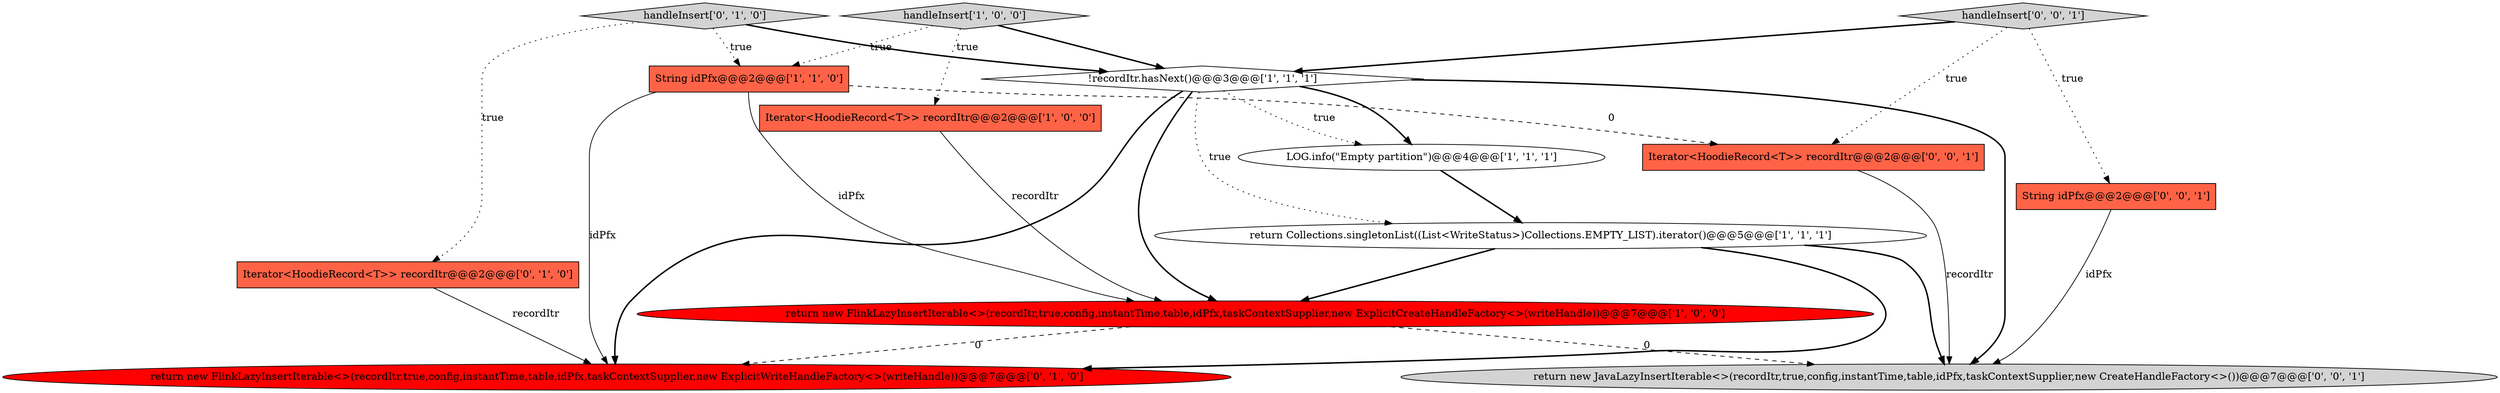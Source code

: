 digraph {
4 [style = filled, label = "handleInsert['1', '0', '0']", fillcolor = lightgray, shape = diamond image = "AAA0AAABBB1BBB"];
10 [style = filled, label = "String idPfx@@@2@@@['0', '0', '1']", fillcolor = tomato, shape = box image = "AAA0AAABBB3BBB"];
11 [style = filled, label = "Iterator<HoodieRecord<T>> recordItr@@@2@@@['0', '0', '1']", fillcolor = tomato, shape = box image = "AAA0AAABBB3BBB"];
0 [style = filled, label = "Iterator<HoodieRecord<T>> recordItr@@@2@@@['1', '0', '0']", fillcolor = tomato, shape = box image = "AAA0AAABBB1BBB"];
12 [style = filled, label = "handleInsert['0', '0', '1']", fillcolor = lightgray, shape = diamond image = "AAA0AAABBB3BBB"];
3 [style = filled, label = "!recordItr.hasNext()@@@3@@@['1', '1', '1']", fillcolor = white, shape = diamond image = "AAA0AAABBB1BBB"];
5 [style = filled, label = "LOG.info(\"Empty partition\")@@@4@@@['1', '1', '1']", fillcolor = white, shape = ellipse image = "AAA0AAABBB1BBB"];
7 [style = filled, label = "Iterator<HoodieRecord<T>> recordItr@@@2@@@['0', '1', '0']", fillcolor = tomato, shape = box image = "AAA0AAABBB2BBB"];
6 [style = filled, label = "return Collections.singletonList((List<WriteStatus>)Collections.EMPTY_LIST).iterator()@@@5@@@['1', '1', '1']", fillcolor = white, shape = ellipse image = "AAA0AAABBB1BBB"];
8 [style = filled, label = "handleInsert['0', '1', '0']", fillcolor = lightgray, shape = diamond image = "AAA0AAABBB2BBB"];
2 [style = filled, label = "String idPfx@@@2@@@['1', '1', '0']", fillcolor = tomato, shape = box image = "AAA0AAABBB1BBB"];
9 [style = filled, label = "return new FlinkLazyInsertIterable<>(recordItr,true,config,instantTime,table,idPfx,taskContextSupplier,new ExplicitWriteHandleFactory<>(writeHandle))@@@7@@@['0', '1', '0']", fillcolor = red, shape = ellipse image = "AAA1AAABBB2BBB"];
1 [style = filled, label = "return new FlinkLazyInsertIterable<>(recordItr,true,config,instantTime,table,idPfx,taskContextSupplier,new ExplicitCreateHandleFactory<>(writeHandle))@@@7@@@['1', '0', '0']", fillcolor = red, shape = ellipse image = "AAA1AAABBB1BBB"];
13 [style = filled, label = "return new JavaLazyInsertIterable<>(recordItr,true,config,instantTime,table,idPfx,taskContextSupplier,new CreateHandleFactory<>())@@@7@@@['0', '0', '1']", fillcolor = lightgray, shape = ellipse image = "AAA0AAABBB3BBB"];
4->3 [style = bold, label=""];
10->13 [style = solid, label="idPfx"];
3->1 [style = bold, label=""];
8->2 [style = dotted, label="true"];
2->1 [style = solid, label="idPfx"];
4->0 [style = dotted, label="true"];
8->3 [style = bold, label=""];
8->7 [style = dotted, label="true"];
1->9 [style = dashed, label="0"];
11->13 [style = solid, label="recordItr"];
3->6 [style = dotted, label="true"];
2->9 [style = solid, label="idPfx"];
12->11 [style = dotted, label="true"];
1->13 [style = dashed, label="0"];
3->9 [style = bold, label=""];
6->1 [style = bold, label=""];
3->5 [style = bold, label=""];
3->5 [style = dotted, label="true"];
5->6 [style = bold, label=""];
12->10 [style = dotted, label="true"];
6->13 [style = bold, label=""];
3->13 [style = bold, label=""];
2->11 [style = dashed, label="0"];
12->3 [style = bold, label=""];
6->9 [style = bold, label=""];
7->9 [style = solid, label="recordItr"];
4->2 [style = dotted, label="true"];
0->1 [style = solid, label="recordItr"];
}
